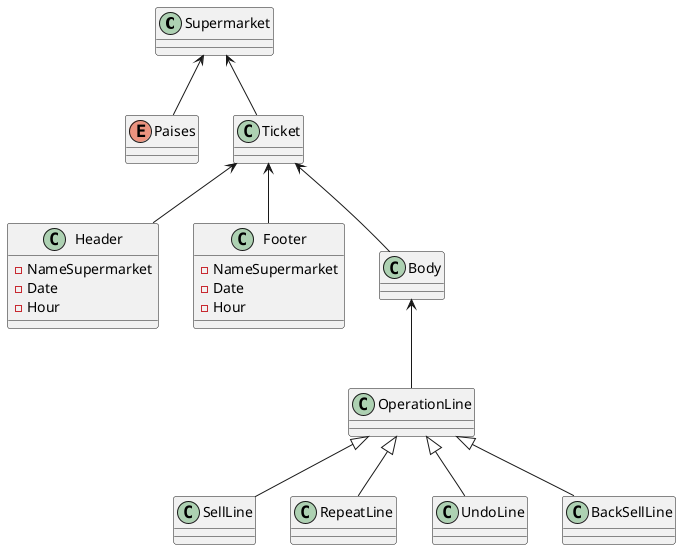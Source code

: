 @startuml Supermarket-dominio
Class Supermarket
enum Paises
Class Ticket
Supermarket <-- Paises
Supermarket <-- Ticket
Class Header{
    - NameSupermarket
    - Date
    - Hour
}
Class Footer{
    - NameSupermarket
    - Date
    - Hour
}
Class Body
Ticket <-- Header
Ticket <-- Body
Ticket <-- Footer
Class OperationLine
Body <-- OperationLine
Class SellLine 
Class RepeatLine
Class UndoLine
Class BackSellLine
OperationLine <|-- SellLine
OperationLine <|-- RepeatLine
OperationLine <|-- UndoLine
OperationLine <|-- BackSellLine
@enduml
